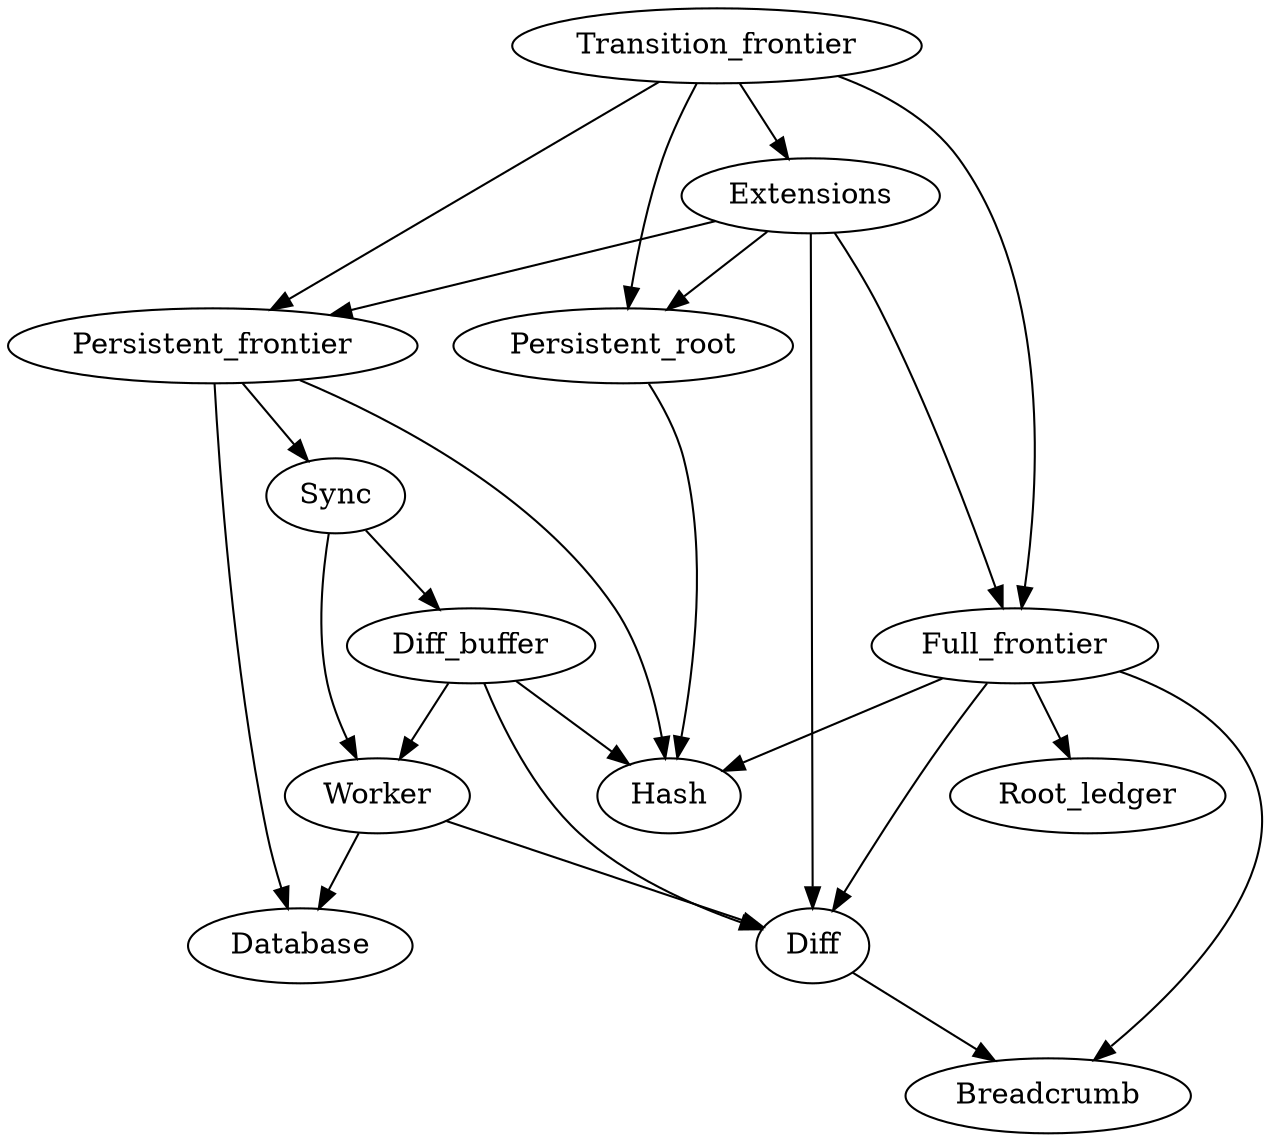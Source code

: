 digraph G {
  Full_frontier -> {Breadcrumb, Diff, Hash, Root_ledger};
  Diff -> Breadcrumb;
  Persistent_frontier -> {Database, Hash, Sync};
  Sync -> {Diff_buffer, Worker};
  Worker -> Database;
  Diff_buffer -> {Diff, Hash, Worker};
  Worker -> Diff;
  Extensions -> {Diff, Full_frontier, Persistent_frontier, Persistent_root}
  Persistent_root -> Hash
  Transition_frontier -> {Extensions, Full_frontier, Persistent_frontier, Persistent_root};
}
